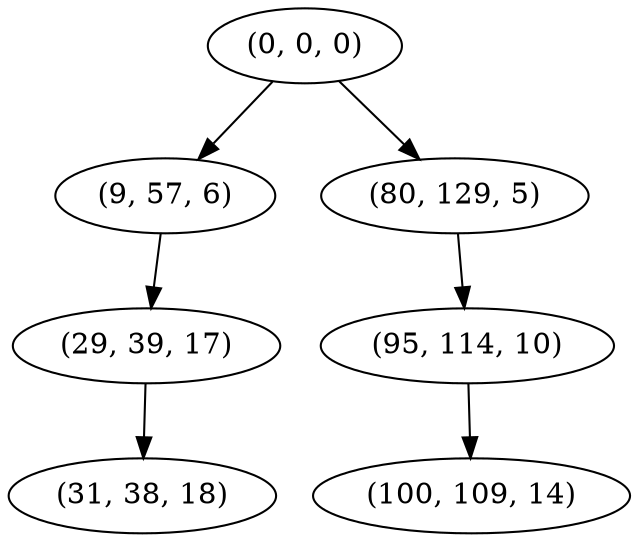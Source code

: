 digraph tree {
    "(0, 0, 0)";
    "(9, 57, 6)";
    "(29, 39, 17)";
    "(31, 38, 18)";
    "(80, 129, 5)";
    "(95, 114, 10)";
    "(100, 109, 14)";
    "(0, 0, 0)" -> "(9, 57, 6)";
    "(0, 0, 0)" -> "(80, 129, 5)";
    "(9, 57, 6)" -> "(29, 39, 17)";
    "(29, 39, 17)" -> "(31, 38, 18)";
    "(80, 129, 5)" -> "(95, 114, 10)";
    "(95, 114, 10)" -> "(100, 109, 14)";
}
